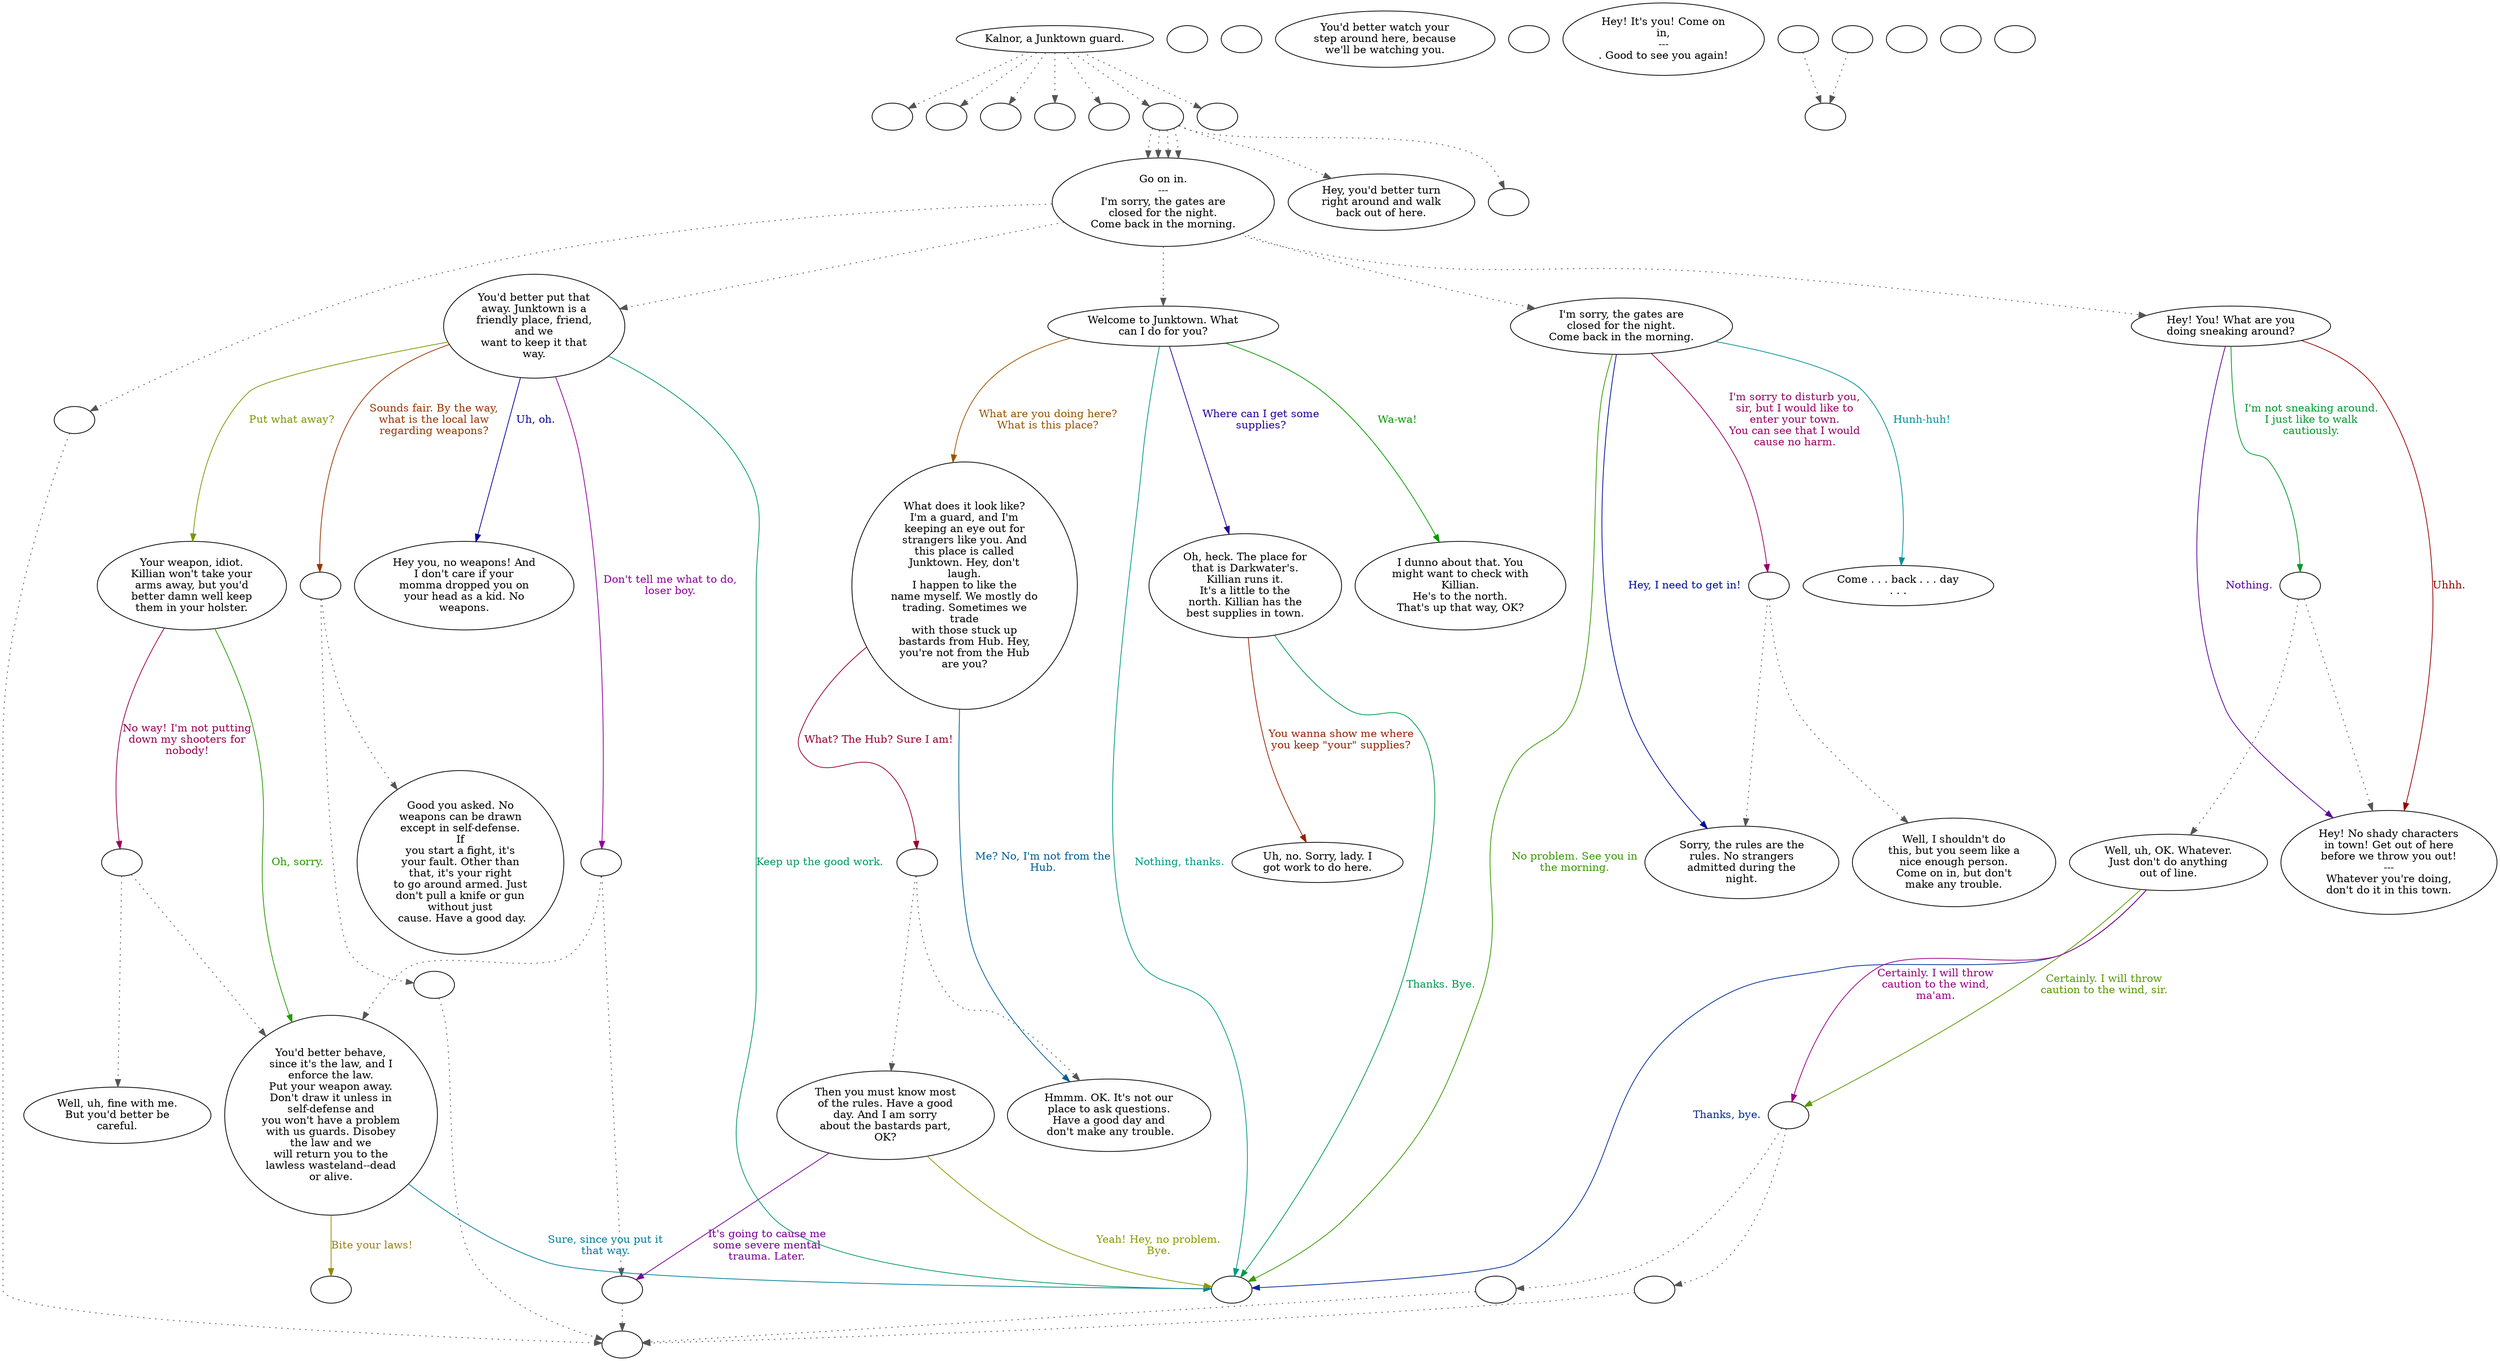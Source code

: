 digraph ASSBLOW {
  "start" [style=filled       fillcolor="#FFFFFF"       color="#000000"]
  "start" -> "critter_p_proc" [style=dotted color="#555555"]
  "start" -> "damage_p_proc" [style=dotted color="#555555"]
  "start" -> "destroy_p_proc" [style=dotted color="#555555"]
  "start" -> "map_enter_p_proc" [style=dotted color="#555555"]
  "start" -> "pickup_p_proc" [style=dotted color="#555555"]
  "start" -> "pre_dialogue" [style=dotted color="#555555"]
  "start" -> "timed_event_p_proc" [style=dotted color="#555555"]
  "start" [label="Kalnor, a Junktown guard."]
  "critter_p_proc" [style=filled       fillcolor="#FFFFFF"       color="#000000"]
  "critter_p_proc" [label=""]
  "damage_p_proc" [style=filled       fillcolor="#FFFFFF"       color="#000000"]
  "damage_p_proc" [label=""]
  "destroy_p_proc" [style=filled       fillcolor="#FFFFFF"       color="#000000"]
  "destroy_p_proc" [label=""]
  "map_enter_p_proc" [style=filled       fillcolor="#FFFFFF"       color="#000000"]
  "map_enter_p_proc" [label=""]
  "pickup_p_proc" [style=filled       fillcolor="#FFFFFF"       color="#000000"]
  "pickup_p_proc" [label=""]
  "timed_event_p_proc" [style=filled       fillcolor="#FFFFFF"       color="#000000"]
  "timed_event_p_proc" [label=""]
  "do_dialogue" [style=filled       fillcolor="#FFFFFF"       color="#000000"]
  "do_dialogue" -> "get_reaction" [style=dotted color="#555555"]
  "do_dialogue" -> "guard00" [style=dotted color="#555555"]
  "do_dialogue" -> "guard06" [style=dotted color="#555555"]
  "do_dialogue" -> "guard00N" [style=dotted color="#555555"]
  "do_dialogue" -> "guard10" [style=dotted color="#555555"]
  "do_dialogue" [label="Go on in.\n---\nI'm sorry, the gates are\nclosed for the night.\nCome back in the morning."]
  "pre_dialogue" [style=filled       fillcolor="#FFFFFF"       color="#000000"]
  "pre_dialogue" -> "Guard18" [style=dotted color="#555555"]
  "pre_dialogue" -> "do_dialogue" [style=dotted color="#555555"]
  "pre_dialogue" -> "do_dialogue" [style=dotted color="#555555"]
  "pre_dialogue" -> "do_dialogue" [style=dotted color="#555555"]
  "pre_dialogue" -> "do_dialogue" [style=dotted color="#555555"]
  "pre_dialogue" -> "guard02a" [style=dotted color="#555555"]
  "pre_dialogue" [label=""]
  "guard00a" [style=filled       fillcolor="#FFFFFF"       color="#000000"]
  "guard00a" [label=""]
  "guard01a" [style=filled       fillcolor="#FFFFFF"       color="#000000"]
  "guard01a" [label=""]
  "guard02a" [style=filled       fillcolor="#FFFFFF"       color="#000000"]
  "guard02a" [label=""]
  "guard00" [style=filled       fillcolor="#FFFFFF"       color="#000000"]
  "guard00" [label="You'd better put that\naway. Junktown is a\nfriendly place, friend,\nand we\nwant to keep it that\nway."]
  "guard00" -> "guard01" [label="Put what away?" color="#789900" fontcolor="#789900"]
  "guard00" -> "guard00i" [label="Don't tell me what to do,\nloser boy." color="#8E0099" fontcolor="#8E0099"]
  "guard00" -> "guardend" [label="Keep up the good work." color="#009961" fontcolor="#009961"]
  "guard00" -> "guard00ii" [label="Sounds fair. By the way,\nwhat is the local law\nregarding weapons?" color="#993500" fontcolor="#993500"]
  "guard00" -> "guard05" [label="Uh, oh." color="#080099" fontcolor="#080099"]
  "guard00i" [style=filled       fillcolor="#FFFFFF"       color="#000000"]
  "guard00i" -> "BigDownReact" [style=dotted color="#555555"]
  "guard00i" -> "guard02" [style=dotted color="#555555"]
  "guard00i" [label=""]
  "guard00ii" [style=filled       fillcolor="#FFFFFF"       color="#000000"]
  "guard00ii" -> "BigUpReact" [style=dotted color="#555555"]
  "guard00ii" -> "guard04" [style=dotted color="#555555"]
  "guard00ii" [label=""]
  "guard01" [style=filled       fillcolor="#FFFFFF"       color="#000000"]
  "guard01" [label="Your weapon, idiot.\nKillian won't take your\narms away, but you'd\nbetter damn well keep\nthem in your holster."]
  "guard01" -> "guard02" [label="Oh, sorry." color="#259900" fontcolor="#259900"]
  "guard01" -> "guard01i" [label="No way! I'm not putting\ndown my shooters for\nnobody!" color="#990051" fontcolor="#990051"]
  "guard01i" [style=filled       fillcolor="#FFFFFF"       color="#000000"]
  "guard01i" -> "guard03" [style=dotted color="#555555"]
  "guard01i" -> "guard02" [style=dotted color="#555555"]
  "guard01i" [label=""]
  "guard02" [style=filled       fillcolor="#FFFFFF"       color="#000000"]
  "guard02" [label="You'd better behave,\nsince it's the law, and I\nenforce the law.\nPut your weapon away.\nDon't draw it unless in\nself-defense and\nyou won't have a problem\nwith us guards. Disobey\nthe law and we\nwill return you to the\nlawless wasteland--dead\nor alive."]
  "guard02" -> "guardend" [label="Sure, since you put it\nthat way." color="#007E99" fontcolor="#007E99"]
  "guard02" -> "guard02i" [label="Bite your laws!" color="#998700" fontcolor="#998700"]
  "guard02i" [style=filled       fillcolor="#FFFFFF"       color="#000000"]
  "guard02i" [label=""]
  "guard03" [style=filled       fillcolor="#FFFFFF"       color="#000000"]
  "guard03" [label="Well, uh, fine with me.\nBut you'd better be\ncareful."]
  "guard04" [style=filled       fillcolor="#FFFFFF"       color="#000000"]
  "guard04" [label="Good you asked. No\nweapons can be drawn\nexcept in self-defense.\nIf\nyou start a fight, it's\nyour fault. Other than\nthat, it's your right\nto go around armed. Just\ndon't pull a knife or gun\nwithout just\n cause. Have a good day."]
  "guard05" [style=filled       fillcolor="#FFFFFF"       color="#000000"]
  "guard05" [label="Hey you, no weapons! And\nI don't care if your\nmomma dropped you on\nyour head as a kid. No\nweapons."]
  "guard06" [style=filled       fillcolor="#FFFFFF"       color="#000000"]
  "guard06" [label="Hey! You! What are you\ndoing sneaking around?"]
  "guard06" -> "guard07" [label="Nothing." color="#5B0099" fontcolor="#5B0099"]
  "guard06" -> "guard06i" [label="I'm not sneaking around.\nI just like to walk\ncautiously." color="#00992E" fontcolor="#00992E"]
  "guard06" -> "guard07" [label="Uhhh." color="#990100" fontcolor="#990100"]
  "guard06i" [style=filled       fillcolor="#FFFFFF"       color="#000000"]
  "guard06i" -> "guard08" [style=dotted color="#555555"]
  "guard06i" -> "guard07" [style=dotted color="#555555"]
  "guard06i" [label=""]
  "guard07" [style=filled       fillcolor="#FFFFFF"       color="#000000"]
  "guard07" [label="Hey! No shady characters\nin town! Get out of here\nbefore we throw you out!\n---\nWhatever you're doing,\ndon't do it in this town."]
  "guard08" [style=filled       fillcolor="#FFFFFF"       color="#000000"]
  "guard08" [label="Well, uh, OK. Whatever.\nJust don't do anything\nout of line."]
  "guard08" -> "guardend" [label="Thanks, bye." color="#002B99" fontcolor="#002B99"]
  "guard08" -> "guard08i" [label="Certainly. I will throw\ncaution to the wind, sir." color="#589900" fontcolor="#589900"]
  "guard08" -> "guard08i" [label="Certainly. I will throw\ncaution to the wind,\nma'am." color="#990085" fontcolor="#990085"]
  "guard08i" [style=filled       fillcolor="#FFFFFF"       color="#000000"]
  "guard08i" -> "UpReact" [style=dotted color="#555555"]
  "guard08i" -> "DownReact" [style=dotted color="#555555"]
  "guard08i" [label=""]
  "guard09" [style=filled       fillcolor="#FFFFFF"       color="#000000"]
  "guard09" [label="You'd better watch your\nstep around here, because\nwe'll be watching you."]
  "guard10" [style=filled       fillcolor="#FFFFFF"       color="#000000"]
  "guard10" [label="Welcome to Junktown. What\ncan I do for you?"]
  "guard10" -> "guardend" [label="Nothing, thanks." color="#009981" fontcolor="#009981"]
  "guard10" -> "guard12" [label="What are you doing here?\nWhat is this place?" color="#995400" fontcolor="#995400"]
  "guard10" -> "guard15" [label="Where can I get some\nsupplies?" color="#280099" fontcolor="#280099"]
  "guard10" -> "guard11" [label="Wa-wa!" color="#059900" fontcolor="#059900"]
  "guard11" [style=filled       fillcolor="#FFFFFF"       color="#000000"]
  "guard11" [label="I dunno about that. You\nmight want to check with\nKillian.\nHe's to the north.\nThat's up that way, OK?"]
  "guard12" [style=filled       fillcolor="#FFFFFF"       color="#000000"]
  "guard12" [label="What does it look like?\nI'm a guard, and I'm\nkeeping an eye out for\nstrangers like you. And\nthis place is called\nJunktown. Hey, don't\nlaugh.\nI happen to like the\nname myself. We mostly do\ntrading. Sometimes we\ntrade\nwith those stuck up\nbastards from Hub. Hey,\nyou're not from the Hub\nare you?"]
  "guard12" -> "guard12i" [label="What? The Hub? Sure I am!" color="#990032" fontcolor="#990032"]
  "guard12" -> "guard14" [label="Me? No, I'm not from the\nHub." color="#005E99" fontcolor="#005E99"]
  "guard12i" [style=filled       fillcolor="#FFFFFF"       color="#000000"]
  "guard12i" -> "guard13" [style=dotted color="#555555"]
  "guard12i" -> "guard14" [style=dotted color="#555555"]
  "guard12i" [label=""]
  "guard13" [style=filled       fillcolor="#FFFFFF"       color="#000000"]
  "guard13" [label="Then you must know most\nof the rules. Have a good\nday. And I am sorry\nabout the bastards part,\nOK?"]
  "guard13" -> "guardend" [label="Yeah! Hey, no problem.\nBye." color="#8B9900" fontcolor="#8B9900"]
  "guard13" -> "BigDownReact" [label="It's going to cause me\nsome severe mental\ntrauma. Later." color="#7A0099" fontcolor="#7A0099"]
  "guard14" [style=filled       fillcolor="#FFFFFF"       color="#000000"]
  "guard14" [label="Hmmm. OK. It's not our\nplace to ask questions.\nHave a good day and\n don't make any trouble."]
  "guard15" [style=filled       fillcolor="#FFFFFF"       color="#000000"]
  "guard15" [label="Oh, heck. The place for\nthat is Darkwater's.\nKillian runs it.\nIt's a little to the\nnorth. Killian has the\nbest supplies in town."]
  "guard15" -> "guardend" [label="Thanks. Bye." color="#00994E" fontcolor="#00994E"]
  "guard15" -> "guard16" [label="You wanna show me where\nyou keep \"your\" supplies?" color="#992100" fontcolor="#992100"]
  "guard16" [style=filled       fillcolor="#FFFFFF"       color="#000000"]
  "guard16" [label="Uh, no. Sorry, lady. I\ngot work to do here."]
  "guard17" [style=filled       fillcolor="#FFFFFF"       color="#000000"]
  "guard17" [label=""]
  "Guard18" [style=filled       fillcolor="#FFFFFF"       color="#000000"]
  "Guard18" [label="Hey, you'd better turn\nright around and walk\nback out of here."]
  "guard00N" [style=filled       fillcolor="#FFFFFF"       color="#000000"]
  "guard00N" [label="I'm sorry, the gates are\nclosed for the night.\nCome back in the morning."]
  "guard00N" -> "guard02N" [label="Hey, I need to get in!" color="#000C99" fontcolor="#000C99"]
  "guard00N" -> "guardend" [label="No problem. See you in\nthe morning." color="#389900" fontcolor="#389900"]
  "guard00N" -> "guard00Na" [label="I'm sorry to disturb you,\nsir, but I would like to\nenter your town.\nYou can see that I would\ncause no harm." color="#990065" fontcolor="#990065"]
  "guard00N" -> "guard01N" [label="Hunh-huh!" color="#009299" fontcolor="#009299"]
  "guard00Na" [style=filled       fillcolor="#FFFFFF"       color="#000000"]
  "guard00Na" -> "guard03N" [style=dotted color="#555555"]
  "guard00Na" -> "guard02N" [style=dotted color="#555555"]
  "guard00Na" [label=""]
  "guard01N" [style=filled       fillcolor="#FFFFFF"       color="#000000"]
  "guard01N" [label="Come . . . back . . . day\n. . ."]
  "guard02N" [style=filled       fillcolor="#FFFFFF"       color="#000000"]
  "guard02N" [label="Sorry, the rules are the\nrules. No strangers\nadmitted during the\nnight."]
  "guard03N" [style=filled       fillcolor="#FFFFFF"       color="#000000"]
  "guard03N" [label="Well, I shouldn't do\nthis, but you seem like a\nnice enough person.\nCome on in, but don't\nmake any trouble."]
  "guard04N" [style=filled       fillcolor="#FFFFFF"       color="#000000"]
  "guard04N" [label="Hey! It's you! Come on\nin,\n---\n. Good to see you again!"]
  "guardend" [style=filled       fillcolor="#FFFFFF"       color="#000000"]
  "guardend" [label=""]
  "get_reaction" [style=filled       fillcolor="#FFFFFF"       color="#000000"]
  "get_reaction" -> "ReactToLevel" [style=dotted color="#555555"]
  "get_reaction" [label=""]
  "ReactToLevel" [style=filled       fillcolor="#FFFFFF"       color="#000000"]
  "ReactToLevel" [label=""]
  "LevelToReact" [style=filled       fillcolor="#FFFFFF"       color="#000000"]
  "LevelToReact" [label=""]
  "UpReact" [style=filled       fillcolor="#FFFFFF"       color="#000000"]
  "UpReact" -> "ReactToLevel" [style=dotted color="#555555"]
  "UpReact" [label=""]
  "DownReact" [style=filled       fillcolor="#FFFFFF"       color="#000000"]
  "DownReact" -> "ReactToLevel" [style=dotted color="#555555"]
  "DownReact" [label=""]
  "BottomReact" [style=filled       fillcolor="#FFFFFF"       color="#000000"]
  "BottomReact" [label=""]
  "TopReact" [style=filled       fillcolor="#FFFFFF"       color="#000000"]
  "TopReact" [label=""]
  "BigUpReact" [style=filled       fillcolor="#FFFFFF"       color="#000000"]
  "BigUpReact" -> "ReactToLevel" [style=dotted color="#555555"]
  "BigUpReact" [label=""]
  "BigDownReact" [style=filled       fillcolor="#FFFFFF"       color="#000000"]
  "BigDownReact" -> "ReactToLevel" [style=dotted color="#555555"]
  "BigDownReact" [label=""]
  "UpReactLevel" [style=filled       fillcolor="#FFFFFF"       color="#000000"]
  "UpReactLevel" -> "LevelToReact" [style=dotted color="#555555"]
  "UpReactLevel" [label=""]
  "DownReactLevel" [style=filled       fillcolor="#FFFFFF"       color="#000000"]
  "DownReactLevel" -> "LevelToReact" [style=dotted color="#555555"]
  "DownReactLevel" [label=""]
  "Goodbyes" [style=filled       fillcolor="#FFFFFF"       color="#000000"]
  "Goodbyes" [label=""]
}